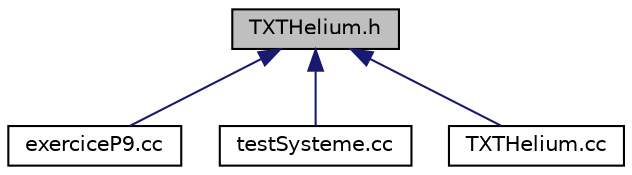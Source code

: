 digraph "TXTHelium.h"
{
  edge [fontname="Helvetica",fontsize="10",labelfontname="Helvetica",labelfontsize="10"];
  node [fontname="Helvetica",fontsize="10",shape=record];
  Node1 [label="TXTHelium.h",height=0.2,width=0.4,color="black", fillcolor="grey75", style="filled" fontcolor="black"];
  Node1 -> Node2 [dir="back",color="midnightblue",fontsize="10",style="solid",fontname="Helvetica"];
  Node2 [label="exerciceP9.cc",height=0.2,width=0.4,color="black", fillcolor="white", style="filled",URL="$exercice_p9_8cc_source.html"];
  Node1 -> Node3 [dir="back",color="midnightblue",fontsize="10",style="solid",fontname="Helvetica"];
  Node3 [label="testSysteme.cc",height=0.2,width=0.4,color="black", fillcolor="white", style="filled",URL="$test_systeme_8cc_source.html"];
  Node1 -> Node4 [dir="back",color="midnightblue",fontsize="10",style="solid",fontname="Helvetica"];
  Node4 [label="TXTHelium.cc",height=0.2,width=0.4,color="black", fillcolor="white", style="filled",URL="$_t_x_t_helium_8cc.html",tooltip="est la définition de la classe de la particule hélium en version texte "];
}
